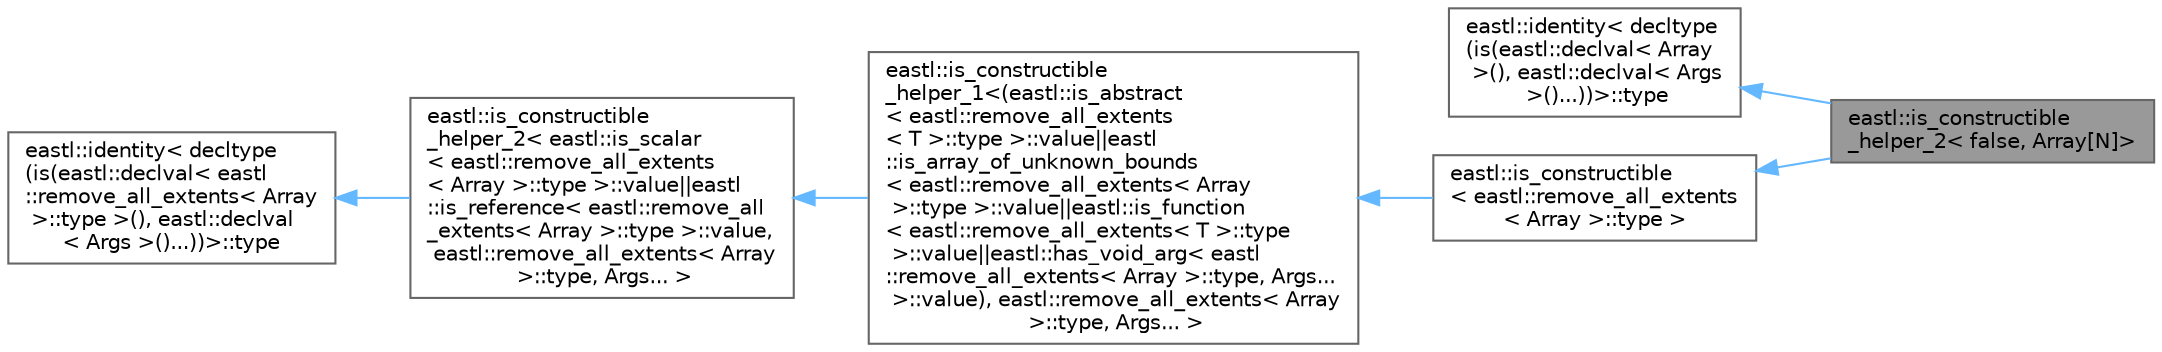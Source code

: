 digraph "eastl::is_constructible_helper_2&lt; false, Array[N]&gt;"
{
 // LATEX_PDF_SIZE
  bgcolor="transparent";
  edge [fontname=Helvetica,fontsize=10,labelfontname=Helvetica,labelfontsize=10];
  node [fontname=Helvetica,fontsize=10,shape=box,height=0.2,width=0.4];
  rankdir="LR";
  Node1 [id="Node000001",label="eastl::is_constructible\l_helper_2\< false, Array[N]\>",height=0.2,width=0.4,color="gray40", fillcolor="grey60", style="filled", fontcolor="black",tooltip=" "];
  Node2 -> Node1 [id="edge1_Node000001_Node000002",dir="back",color="steelblue1",style="solid",tooltip=" "];
  Node2 [id="Node000002",label="eastl::identity\< decltype\l(is(eastl::declval\< Array\l \>(), eastl::declval\< Args\l \>()...))\>::type",height=0.2,width=0.4,color="gray40", fillcolor="white", style="filled",tooltip=" "];
  Node3 -> Node1 [id="edge2_Node000001_Node000003",dir="back",color="steelblue1",style="solid",tooltip=" "];
  Node3 [id="Node000003",label="eastl::is_constructible\l\< eastl::remove_all_extents\l\< Array \>::type \>",height=0.2,width=0.4,color="gray40", fillcolor="white", style="filled",URL="$structeastl_1_1is__constructible.html",tooltip=" "];
  Node4 -> Node3 [id="edge3_Node000003_Node000004",dir="back",color="steelblue1",style="solid",tooltip=" "];
  Node4 [id="Node000004",label="eastl::is_constructible\l_helper_1\<(eastl::is_abstract\l\< eastl::remove_all_extents\l\< T \>::type \>::value\|\|eastl\l::is_array_of_unknown_bounds\l\< eastl::remove_all_extents\< Array\l \>::type \>::value\|\|eastl::is_function\l\< eastl::remove_all_extents\< T \>::type\l \>::value\|\|eastl::has_void_arg\< eastl\l::remove_all_extents\< Array \>::type, Args...\l \>::value), eastl::remove_all_extents\< Array\l \>::type, Args... \>",height=0.2,width=0.4,color="gray40", fillcolor="white", style="filled",URL="$structeastl_1_1is__constructible__helper__1.html",tooltip=" "];
  Node5 -> Node4 [id="edge4_Node000004_Node000005",dir="back",color="steelblue1",style="solid",tooltip=" "];
  Node5 [id="Node000005",label="eastl::is_constructible\l_helper_2\< eastl::is_scalar\l\< eastl::remove_all_extents\l\< Array \>::type \>::value\|\|eastl\l::is_reference\< eastl::remove_all\l_extents\< Array \>::type \>::value,\l eastl::remove_all_extents\< Array\l \>::type, Args... \>",height=0.2,width=0.4,color="gray40", fillcolor="white", style="filled",URL="$structeastl_1_1is__constructible__helper__2.html",tooltip=" "];
  Node6 -> Node5 [id="edge5_Node000005_Node000006",dir="back",color="steelblue1",style="solid",tooltip=" "];
  Node6 [id="Node000006",label="eastl::identity\< decltype\l(is(eastl::declval\< eastl\l::remove_all_extents\< Array\l \>::type \>(), eastl::declval\l\< Args \>()...))\>::type",height=0.2,width=0.4,color="gray40", fillcolor="white", style="filled",tooltip=" "];
}
